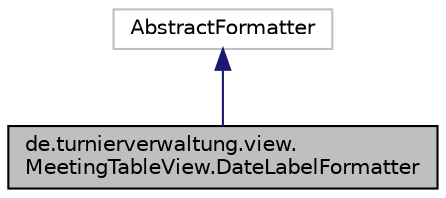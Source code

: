 digraph "de.turnierverwaltung.view.MeetingTableView.DateLabelFormatter"
{
  edge [fontname="Helvetica",fontsize="10",labelfontname="Helvetica",labelfontsize="10"];
  node [fontname="Helvetica",fontsize="10",shape=record];
  Node1 [label="de.turnierverwaltung.view.\lMeetingTableView.DateLabelFormatter",height=0.2,width=0.4,color="black", fillcolor="grey75", style="filled", fontcolor="black"];
  Node2 -> Node1 [dir="back",color="midnightblue",fontsize="10",style="solid"];
  Node2 [label="AbstractFormatter",height=0.2,width=0.4,color="grey75", fillcolor="white", style="filled"];
}
